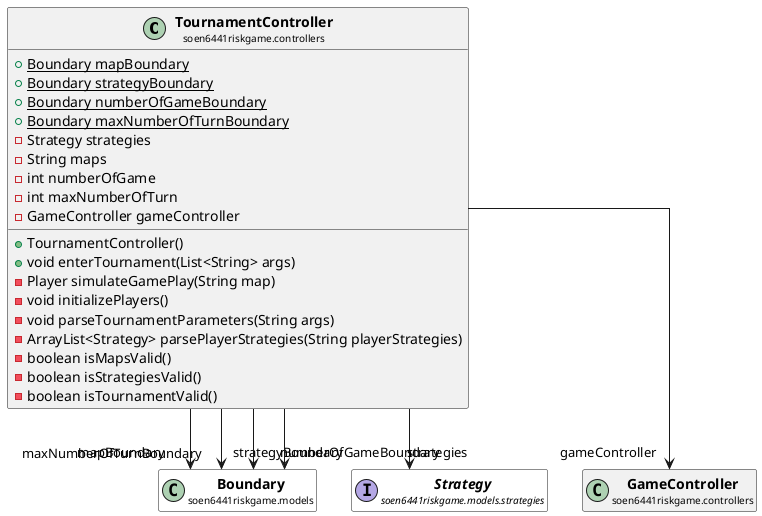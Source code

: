 @startuml

skinparam svgLinkTarget _parent
skinparam linetype ortho
set namespaceSeparator none
class "<b><size:14>TournamentController</b>\n<size:10>soen6441riskgame.controllers" as soen6441riskgame.controllers.TournamentController  [[../../soen6441riskgame/controllers/TournamentController.html{soen6441riskgame.controllers.TournamentController}]] {
{static} +Boundary mapBoundary
{static} +Boundary strategyBoundary
{static} +Boundary numberOfGameBoundary
{static} +Boundary maxNumberOfTurnBoundary
-Strategy strategies
-String maps
-int numberOfGame
-int maxNumberOfTurn
-GameController gameController
+TournamentController()
+void enterTournament(List<String> args)
-Player simulateGamePlay(String map)
-void initializePlayers()
-void parseTournamentParameters(String args)
-ArrayList<Strategy> parsePlayerStrategies(String playerStrategies)
-boolean isMapsValid()
-boolean isStrategiesValid()
-boolean isTournamentValid()
}


class "<b><size:14>Boundary</b>\n<size:10>soen6441riskgame.models" as soen6441riskgame.models.Boundary  [[../../soen6441riskgame/models/Boundary.html{soen6441riskgame.models.Boundary}]] #white {
}

hide soen6441riskgame.models.Boundary fields
hide soen6441riskgame.models.Boundary methods

soen6441riskgame.controllers.TournamentController -->  "mapBoundary" soen6441riskgame.models.Boundary

soen6441riskgame.controllers.TournamentController -->  "strategyBoundary" soen6441riskgame.models.Boundary

soen6441riskgame.controllers.TournamentController -->  "numberOfGameBoundary" soen6441riskgame.models.Boundary

soen6441riskgame.controllers.TournamentController -->  "maxNumberOfTurnBoundary" soen6441riskgame.models.Boundary

interface "<b><size:14>Strategy</b>\n<size:10>soen6441riskgame.models.strategies" as soen6441riskgame.models.strategies.Strategy  [[../../soen6441riskgame/models/strategies/Strategy.html{soen6441riskgame.models.strategies.Strategy}]] #white {
}

hide soen6441riskgame.models.strategies.Strategy fields
hide soen6441riskgame.models.strategies.Strategy methods

soen6441riskgame.controllers.TournamentController -->  "strategies" soen6441riskgame.models.strategies.Strategy

class "<b><size:14>GameController</b>\n<size:10>soen6441riskgame.controllers" as soen6441riskgame.controllers.GameController  [[../../soen6441riskgame/controllers/GameController.html{soen6441riskgame.controllers.GameController}]] {
}

hide soen6441riskgame.controllers.GameController fields
hide soen6441riskgame.controllers.GameController methods

soen6441riskgame.controllers.TournamentController -->  "gameController" soen6441riskgame.controllers.GameController





@enduml
